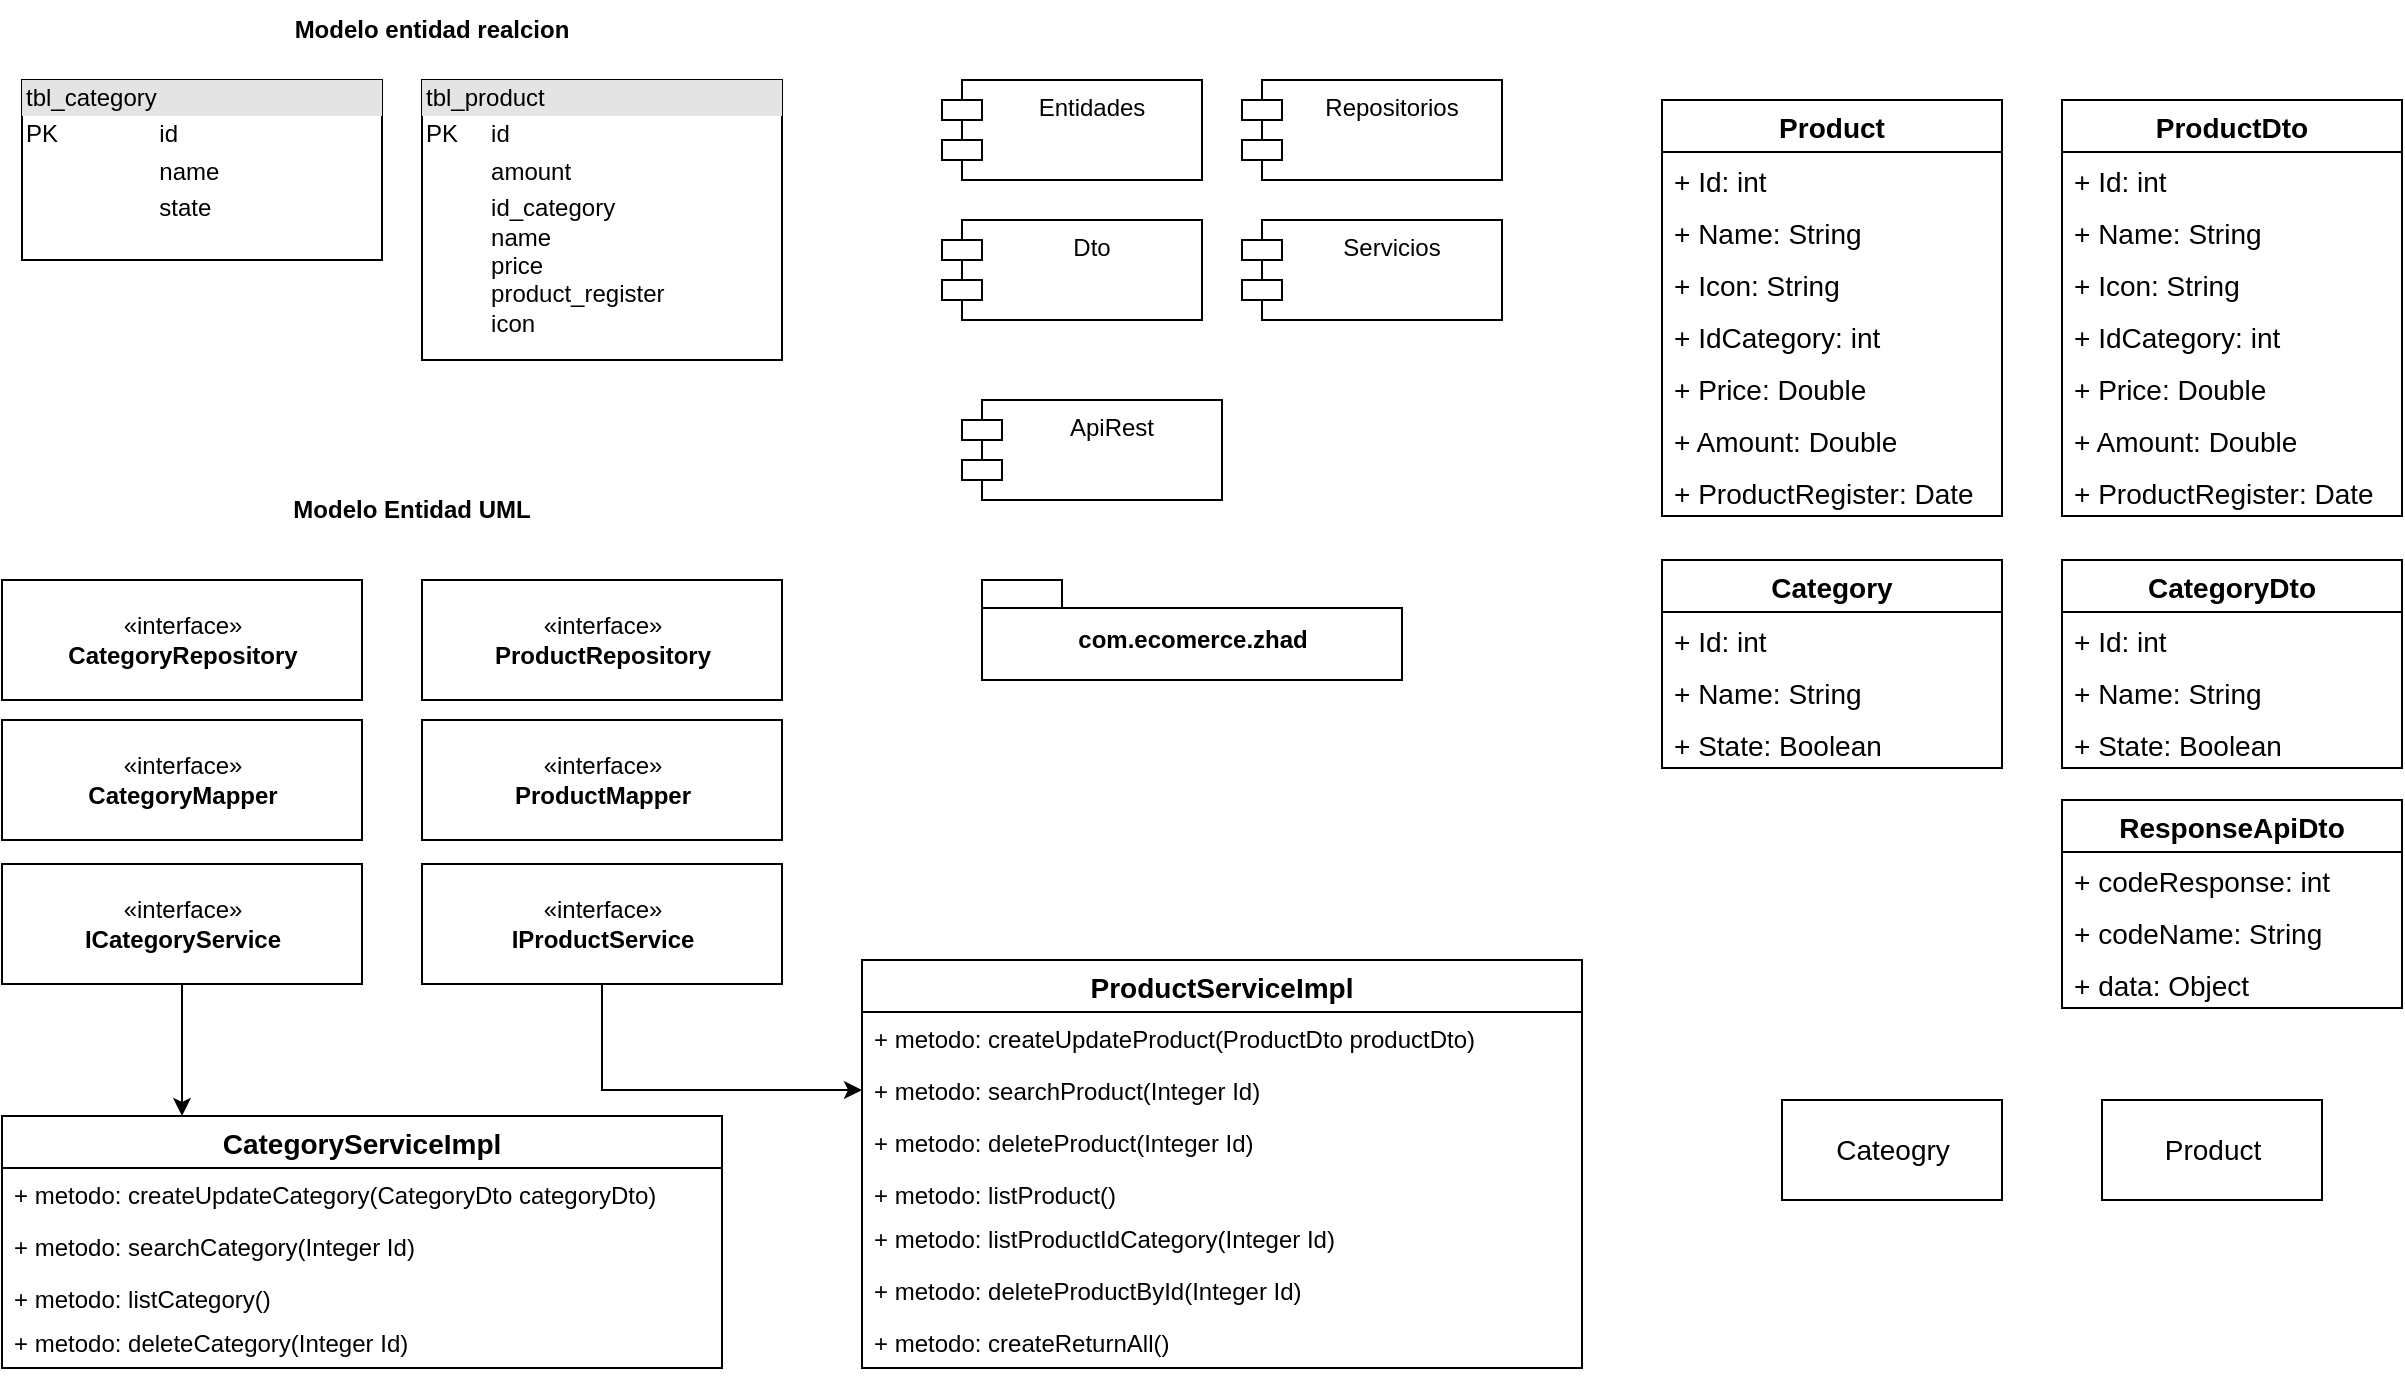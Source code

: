 <mxfile version="20.2.2" type="device"><diagram id="dsqNyZZQ6IdmrgXz857e" name="Página-1"><mxGraphModel dx="1388" dy="745" grid="1" gridSize="10" guides="1" tooltips="1" connect="1" arrows="1" fold="1" page="1" pageScale="1" pageWidth="827" pageHeight="1169" math="0" shadow="0"><root><mxCell id="0"/><mxCell id="1" parent="0"/><mxCell id="4WvPLqR88pRSUq5yxrvo-1" value="Modelo entidad realcion" style="text;html=1;strokeColor=none;fillColor=none;align=center;verticalAlign=middle;whiteSpace=wrap;rounded=0;fontStyle=1" vertex="1" parent="1"><mxGeometry x="170" y="10" width="150" height="30" as="geometry"/></mxCell><mxCell id="4WvPLqR88pRSUq5yxrvo-2" value="&lt;div style=&quot;box-sizing:border-box;width:100%;background:#e4e4e4;padding:2px;&quot;&gt;tbl_category&lt;/div&gt;&lt;table style=&quot;width:100%;font-size:1em;&quot; cellpadding=&quot;2&quot; cellspacing=&quot;0&quot;&gt;&lt;tbody&gt;&lt;tr&gt;&lt;td&gt;PK&lt;/td&gt;&lt;td&gt;id&lt;/td&gt;&lt;/tr&gt;&lt;tr&gt;&lt;td&gt;&lt;br&gt;&lt;/td&gt;&lt;td&gt;name&lt;/td&gt;&lt;/tr&gt;&lt;tr&gt;&lt;td&gt;&lt;/td&gt;&lt;td&gt;state&lt;/td&gt;&lt;/tr&gt;&lt;/tbody&gt;&lt;/table&gt;" style="verticalAlign=top;align=left;overflow=fill;html=1;" vertex="1" parent="1"><mxGeometry x="40" y="50" width="180" height="90" as="geometry"/></mxCell><mxCell id="4WvPLqR88pRSUq5yxrvo-3" value="&lt;div style=&quot;box-sizing:border-box;width:100%;background:#e4e4e4;padding:2px;&quot;&gt;tbl_product&lt;/div&gt;&lt;table style=&quot;width:100%;font-size:1em;&quot; cellpadding=&quot;2&quot; cellspacing=&quot;0&quot;&gt;&lt;tbody&gt;&lt;tr&gt;&lt;td&gt;PK&lt;/td&gt;&lt;td&gt;id&lt;/td&gt;&lt;/tr&gt;&lt;tr&gt;&lt;td&gt;&lt;br&gt;&lt;/td&gt;&lt;td&gt;amount&lt;/td&gt;&lt;/tr&gt;&lt;tr&gt;&lt;td&gt;&lt;/td&gt;&lt;td&gt;id_category&lt;br&gt;name&lt;br&gt;price&lt;br&gt;product_register&lt;br&gt;icon&lt;br&gt;&lt;/td&gt;&lt;/tr&gt;&lt;/tbody&gt;&lt;/table&gt;" style="verticalAlign=top;align=left;overflow=fill;html=1;" vertex="1" parent="1"><mxGeometry x="240" y="50" width="180" height="140" as="geometry"/></mxCell><mxCell id="4WvPLqR88pRSUq5yxrvo-4" value="Entidades&#10;" style="shape=module;align=left;spacingLeft=20;align=center;verticalAlign=top;" vertex="1" parent="1"><mxGeometry x="500" y="50" width="130" height="50" as="geometry"/></mxCell><mxCell id="4WvPLqR88pRSUq5yxrvo-5" value="Repositorios&#10;" style="shape=module;align=left;spacingLeft=20;align=center;verticalAlign=top;" vertex="1" parent="1"><mxGeometry x="650" y="50" width="130" height="50" as="geometry"/></mxCell><mxCell id="4WvPLqR88pRSUq5yxrvo-6" value="Dto" style="shape=module;align=left;spacingLeft=20;align=center;verticalAlign=top;" vertex="1" parent="1"><mxGeometry x="500" y="120" width="130" height="50" as="geometry"/></mxCell><mxCell id="4WvPLqR88pRSUq5yxrvo-7" value="ApiRest" style="shape=module;align=left;spacingLeft=20;align=center;verticalAlign=top;" vertex="1" parent="1"><mxGeometry x="510" y="210" width="130" height="50" as="geometry"/></mxCell><mxCell id="4WvPLqR88pRSUq5yxrvo-8" value="Servicios" style="shape=module;align=left;spacingLeft=20;align=center;verticalAlign=top;" vertex="1" parent="1"><mxGeometry x="650" y="120" width="130" height="50" as="geometry"/></mxCell><mxCell id="4WvPLqR88pRSUq5yxrvo-9" value="com.ecomerce.zhad" style="shape=folder;fontStyle=1;spacingTop=10;tabWidth=40;tabHeight=14;tabPosition=left;html=1;" vertex="1" parent="1"><mxGeometry x="520" y="300" width="210" height="50" as="geometry"/></mxCell><mxCell id="4WvPLqR88pRSUq5yxrvo-10" value="CategoryServiceImpl" style="swimlane;fontStyle=1;childLayout=stackLayout;horizontal=1;startSize=26;fillColor=none;horizontalStack=0;resizeParent=1;resizeParentMax=0;resizeLast=0;collapsible=1;marginBottom=0;fontSize=14;" vertex="1" parent="1"><mxGeometry x="30" y="568" width="360" height="126" as="geometry"/></mxCell><mxCell id="4WvPLqR88pRSUq5yxrvo-11" value="+ metodo: createUpdateCategory(CategoryDto categoryDto)" style="text;strokeColor=none;fillColor=none;align=left;verticalAlign=top;spacingLeft=4;spacingRight=4;overflow=hidden;rotatable=0;points=[[0,0.5],[1,0.5]];portConstraint=eastwest;" vertex="1" parent="4WvPLqR88pRSUq5yxrvo-10"><mxGeometry y="26" width="360" height="26" as="geometry"/></mxCell><mxCell id="4WvPLqR88pRSUq5yxrvo-12" value="+ metodo: searchCategory(Integer Id)" style="text;strokeColor=none;fillColor=none;align=left;verticalAlign=top;spacingLeft=4;spacingRight=4;overflow=hidden;rotatable=0;points=[[0,0.5],[1,0.5]];portConstraint=eastwest;" vertex="1" parent="4WvPLqR88pRSUq5yxrvo-10"><mxGeometry y="52" width="360" height="26" as="geometry"/></mxCell><mxCell id="4WvPLqR88pRSUq5yxrvo-14" value="+ metodo: listCategory()" style="text;strokeColor=none;fillColor=none;align=left;verticalAlign=top;spacingLeft=4;spacingRight=4;overflow=hidden;rotatable=0;points=[[0,0.5],[1,0.5]];portConstraint=eastwest;" vertex="1" parent="4WvPLqR88pRSUq5yxrvo-10"><mxGeometry y="78" width="360" height="22" as="geometry"/></mxCell><mxCell id="4WvPLqR88pRSUq5yxrvo-13" value="+ metodo: deleteCategory(Integer Id)" style="text;strokeColor=none;fillColor=none;align=left;verticalAlign=top;spacingLeft=4;spacingRight=4;overflow=hidden;rotatable=0;points=[[0,0.5],[1,0.5]];portConstraint=eastwest;" vertex="1" parent="4WvPLqR88pRSUq5yxrvo-10"><mxGeometry y="100" width="360" height="26" as="geometry"/></mxCell><mxCell id="4WvPLqR88pRSUq5yxrvo-33" value="" style="edgeStyle=orthogonalEdgeStyle;rounded=0;orthogonalLoop=1;jettySize=auto;html=1;fontSize=14;entryX=0.25;entryY=0;entryDx=0;entryDy=0;" edge="1" parent="1" source="4WvPLqR88pRSUq5yxrvo-15" target="4WvPLqR88pRSUq5yxrvo-10"><mxGeometry relative="1" as="geometry"/></mxCell><mxCell id="4WvPLqR88pRSUq5yxrvo-15" value="«interface»&lt;br&gt;&lt;b&gt;ICategoryService&lt;/b&gt;" style="html=1;" vertex="1" parent="1"><mxGeometry x="30" y="442" width="180" height="60" as="geometry"/></mxCell><mxCell id="4WvPLqR88pRSUq5yxrvo-37" style="edgeStyle=orthogonalEdgeStyle;rounded=0;orthogonalLoop=1;jettySize=auto;html=1;fontSize=14;" edge="1" parent="1" source="4WvPLqR88pRSUq5yxrvo-16" target="4WvPLqR88pRSUq5yxrvo-23"><mxGeometry relative="1" as="geometry"/></mxCell><mxCell id="4WvPLqR88pRSUq5yxrvo-16" value="«interface»&lt;br&gt;&lt;b&gt;IProductService&lt;/b&gt;" style="html=1;" vertex="1" parent="1"><mxGeometry x="240" y="442" width="180" height="60" as="geometry"/></mxCell><mxCell id="4WvPLqR88pRSUq5yxrvo-17" value="«interface»&lt;br&gt;&lt;b&gt;CategoryRepository&lt;/b&gt;" style="html=1;" vertex="1" parent="1"><mxGeometry x="30" y="300" width="180" height="60" as="geometry"/></mxCell><mxCell id="4WvPLqR88pRSUq5yxrvo-18" value="«interface»&lt;br&gt;&lt;b&gt;ProductRepository&lt;/b&gt;" style="html=1;" vertex="1" parent="1"><mxGeometry x="240" y="300" width="180" height="60" as="geometry"/></mxCell><mxCell id="4WvPLqR88pRSUq5yxrvo-19" value="«interface»&lt;br&gt;&lt;b&gt;CategoryMapper&lt;/b&gt;" style="html=1;" vertex="1" parent="1"><mxGeometry x="30" y="370" width="180" height="60" as="geometry"/></mxCell><mxCell id="4WvPLqR88pRSUq5yxrvo-20" value="«interface»&lt;br&gt;&lt;b&gt;ProductMapper&lt;/b&gt;" style="html=1;" vertex="1" parent="1"><mxGeometry x="240" y="370" width="180" height="60" as="geometry"/></mxCell><mxCell id="4WvPLqR88pRSUq5yxrvo-21" value="ProductServiceImpl" style="swimlane;fontStyle=1;childLayout=stackLayout;horizontal=1;startSize=26;fillColor=none;horizontalStack=0;resizeParent=1;resizeParentMax=0;resizeLast=0;collapsible=1;marginBottom=0;fontSize=14;" vertex="1" parent="1"><mxGeometry x="460" y="490" width="360" height="204" as="geometry"/></mxCell><mxCell id="4WvPLqR88pRSUq5yxrvo-22" value="+ metodo: createUpdateProduct(ProductDto productDto)" style="text;strokeColor=none;fillColor=none;align=left;verticalAlign=top;spacingLeft=4;spacingRight=4;overflow=hidden;rotatable=0;points=[[0,0.5],[1,0.5]];portConstraint=eastwest;" vertex="1" parent="4WvPLqR88pRSUq5yxrvo-21"><mxGeometry y="26" width="360" height="26" as="geometry"/></mxCell><mxCell id="4WvPLqR88pRSUq5yxrvo-23" value="+ metodo: searchProduct(Integer Id)" style="text;strokeColor=none;fillColor=none;align=left;verticalAlign=top;spacingLeft=4;spacingRight=4;overflow=hidden;rotatable=0;points=[[0,0.5],[1,0.5]];portConstraint=eastwest;" vertex="1" parent="4WvPLqR88pRSUq5yxrvo-21"><mxGeometry y="52" width="360" height="26" as="geometry"/></mxCell><mxCell id="4WvPLqR88pRSUq5yxrvo-25" value="+ metodo: deleteProduct(Integer Id)" style="text;strokeColor=none;fillColor=none;align=left;verticalAlign=top;spacingLeft=4;spacingRight=4;overflow=hidden;rotatable=0;points=[[0,0.5],[1,0.5]];portConstraint=eastwest;" vertex="1" parent="4WvPLqR88pRSUq5yxrvo-21"><mxGeometry y="78" width="360" height="26" as="geometry"/></mxCell><mxCell id="4WvPLqR88pRSUq5yxrvo-24" value="+ metodo: listProduct()" style="text;strokeColor=none;fillColor=none;align=left;verticalAlign=top;spacingLeft=4;spacingRight=4;overflow=hidden;rotatable=0;points=[[0,0.5],[1,0.5]];portConstraint=eastwest;" vertex="1" parent="4WvPLqR88pRSUq5yxrvo-21"><mxGeometry y="104" width="360" height="22" as="geometry"/></mxCell><mxCell id="4WvPLqR88pRSUq5yxrvo-26" value="+ metodo: listProductIdCategory(Integer Id)" style="text;strokeColor=none;fillColor=none;align=left;verticalAlign=top;spacingLeft=4;spacingRight=4;overflow=hidden;rotatable=0;points=[[0,0.5],[1,0.5]];portConstraint=eastwest;" vertex="1" parent="4WvPLqR88pRSUq5yxrvo-21"><mxGeometry y="126" width="360" height="26" as="geometry"/></mxCell><mxCell id="4WvPLqR88pRSUq5yxrvo-27" value="+ metodo: deleteProductById(Integer Id)" style="text;strokeColor=none;fillColor=none;align=left;verticalAlign=top;spacingLeft=4;spacingRight=4;overflow=hidden;rotatable=0;points=[[0,0.5],[1,0.5]];portConstraint=eastwest;" vertex="1" parent="4WvPLqR88pRSUq5yxrvo-21"><mxGeometry y="152" width="360" height="26" as="geometry"/></mxCell><mxCell id="4WvPLqR88pRSUq5yxrvo-28" value="+ metodo: createReturnAll()" style="text;strokeColor=none;fillColor=none;align=left;verticalAlign=top;spacingLeft=4;spacingRight=4;overflow=hidden;rotatable=0;points=[[0,0.5],[1,0.5]];portConstraint=eastwest;" vertex="1" parent="4WvPLqR88pRSUq5yxrvo-21"><mxGeometry y="178" width="360" height="26" as="geometry"/></mxCell><mxCell id="4WvPLqR88pRSUq5yxrvo-29" value="Modelo Entidad UML" style="text;html=1;strokeColor=none;fillColor=none;align=center;verticalAlign=middle;whiteSpace=wrap;rounded=0;fontStyle=1" vertex="1" parent="1"><mxGeometry x="160" y="250" width="150" height="30" as="geometry"/></mxCell><mxCell id="4WvPLqR88pRSUq5yxrvo-35" value="Cateogry" style="html=1;fontSize=14;" vertex="1" parent="1"><mxGeometry x="920" y="560" width="110" height="50" as="geometry"/></mxCell><mxCell id="4WvPLqR88pRSUq5yxrvo-36" value="Product" style="html=1;fontSize=14;" vertex="1" parent="1"><mxGeometry x="1080" y="560" width="110" height="50" as="geometry"/></mxCell><mxCell id="4WvPLqR88pRSUq5yxrvo-38" value="Product" style="swimlane;fontStyle=1;childLayout=stackLayout;horizontal=1;startSize=26;fillColor=none;horizontalStack=0;resizeParent=1;resizeParentMax=0;resizeLast=0;collapsible=1;marginBottom=0;fontSize=14;" vertex="1" parent="1"><mxGeometry x="860" y="60" width="170" height="208" as="geometry"/></mxCell><mxCell id="4WvPLqR88pRSUq5yxrvo-39" value="+ Id: int" style="text;strokeColor=none;fillColor=none;align=left;verticalAlign=top;spacingLeft=4;spacingRight=4;overflow=hidden;rotatable=0;points=[[0,0.5],[1,0.5]];portConstraint=eastwest;fontSize=14;" vertex="1" parent="4WvPLqR88pRSUq5yxrvo-38"><mxGeometry y="26" width="170" height="26" as="geometry"/></mxCell><mxCell id="4WvPLqR88pRSUq5yxrvo-40" value="+ Name: String" style="text;strokeColor=none;fillColor=none;align=left;verticalAlign=top;spacingLeft=4;spacingRight=4;overflow=hidden;rotatable=0;points=[[0,0.5],[1,0.5]];portConstraint=eastwest;fontSize=14;" vertex="1" parent="4WvPLqR88pRSUq5yxrvo-38"><mxGeometry y="52" width="170" height="26" as="geometry"/></mxCell><mxCell id="4WvPLqR88pRSUq5yxrvo-42" value="+ Icon: String" style="text;strokeColor=none;fillColor=none;align=left;verticalAlign=top;spacingLeft=4;spacingRight=4;overflow=hidden;rotatable=0;points=[[0,0.5],[1,0.5]];portConstraint=eastwest;fontSize=14;" vertex="1" parent="4WvPLqR88pRSUq5yxrvo-38"><mxGeometry y="78" width="170" height="26" as="geometry"/></mxCell><mxCell id="4WvPLqR88pRSUq5yxrvo-43" value="+ IdCategory: int" style="text;strokeColor=none;fillColor=none;align=left;verticalAlign=top;spacingLeft=4;spacingRight=4;overflow=hidden;rotatable=0;points=[[0,0.5],[1,0.5]];portConstraint=eastwest;fontSize=14;" vertex="1" parent="4WvPLqR88pRSUq5yxrvo-38"><mxGeometry y="104" width="170" height="26" as="geometry"/></mxCell><mxCell id="4WvPLqR88pRSUq5yxrvo-44" value="+ Price: Double" style="text;strokeColor=none;fillColor=none;align=left;verticalAlign=top;spacingLeft=4;spacingRight=4;overflow=hidden;rotatable=0;points=[[0,0.5],[1,0.5]];portConstraint=eastwest;fontSize=14;" vertex="1" parent="4WvPLqR88pRSUq5yxrvo-38"><mxGeometry y="130" width="170" height="26" as="geometry"/></mxCell><mxCell id="4WvPLqR88pRSUq5yxrvo-45" value="+ Amount: Double" style="text;strokeColor=none;fillColor=none;align=left;verticalAlign=top;spacingLeft=4;spacingRight=4;overflow=hidden;rotatable=0;points=[[0,0.5],[1,0.5]];portConstraint=eastwest;fontSize=14;" vertex="1" parent="4WvPLqR88pRSUq5yxrvo-38"><mxGeometry y="156" width="170" height="26" as="geometry"/></mxCell><mxCell id="4WvPLqR88pRSUq5yxrvo-41" value="+ ProductRegister: Date" style="text;strokeColor=none;fillColor=none;align=left;verticalAlign=top;spacingLeft=4;spacingRight=4;overflow=hidden;rotatable=0;points=[[0,0.5],[1,0.5]];portConstraint=eastwest;fontSize=14;" vertex="1" parent="4WvPLqR88pRSUq5yxrvo-38"><mxGeometry y="182" width="170" height="26" as="geometry"/></mxCell><mxCell id="4WvPLqR88pRSUq5yxrvo-46" value="ProductDto" style="swimlane;fontStyle=1;childLayout=stackLayout;horizontal=1;startSize=26;fillColor=none;horizontalStack=0;resizeParent=1;resizeParentMax=0;resizeLast=0;collapsible=1;marginBottom=0;fontSize=14;" vertex="1" parent="1"><mxGeometry x="1060" y="60" width="170" height="208" as="geometry"/></mxCell><mxCell id="4WvPLqR88pRSUq5yxrvo-47" value="+ Id: int" style="text;strokeColor=none;fillColor=none;align=left;verticalAlign=top;spacingLeft=4;spacingRight=4;overflow=hidden;rotatable=0;points=[[0,0.5],[1,0.5]];portConstraint=eastwest;fontSize=14;" vertex="1" parent="4WvPLqR88pRSUq5yxrvo-46"><mxGeometry y="26" width="170" height="26" as="geometry"/></mxCell><mxCell id="4WvPLqR88pRSUq5yxrvo-48" value="+ Name: String" style="text;strokeColor=none;fillColor=none;align=left;verticalAlign=top;spacingLeft=4;spacingRight=4;overflow=hidden;rotatable=0;points=[[0,0.5],[1,0.5]];portConstraint=eastwest;fontSize=14;" vertex="1" parent="4WvPLqR88pRSUq5yxrvo-46"><mxGeometry y="52" width="170" height="26" as="geometry"/></mxCell><mxCell id="4WvPLqR88pRSUq5yxrvo-49" value="+ Icon: String" style="text;strokeColor=none;fillColor=none;align=left;verticalAlign=top;spacingLeft=4;spacingRight=4;overflow=hidden;rotatable=0;points=[[0,0.5],[1,0.5]];portConstraint=eastwest;fontSize=14;" vertex="1" parent="4WvPLqR88pRSUq5yxrvo-46"><mxGeometry y="78" width="170" height="26" as="geometry"/></mxCell><mxCell id="4WvPLqR88pRSUq5yxrvo-50" value="+ IdCategory: int" style="text;strokeColor=none;fillColor=none;align=left;verticalAlign=top;spacingLeft=4;spacingRight=4;overflow=hidden;rotatable=0;points=[[0,0.5],[1,0.5]];portConstraint=eastwest;fontSize=14;" vertex="1" parent="4WvPLqR88pRSUq5yxrvo-46"><mxGeometry y="104" width="170" height="26" as="geometry"/></mxCell><mxCell id="4WvPLqR88pRSUq5yxrvo-51" value="+ Price: Double" style="text;strokeColor=none;fillColor=none;align=left;verticalAlign=top;spacingLeft=4;spacingRight=4;overflow=hidden;rotatable=0;points=[[0,0.5],[1,0.5]];portConstraint=eastwest;fontSize=14;" vertex="1" parent="4WvPLqR88pRSUq5yxrvo-46"><mxGeometry y="130" width="170" height="26" as="geometry"/></mxCell><mxCell id="4WvPLqR88pRSUq5yxrvo-52" value="+ Amount: Double" style="text;strokeColor=none;fillColor=none;align=left;verticalAlign=top;spacingLeft=4;spacingRight=4;overflow=hidden;rotatable=0;points=[[0,0.5],[1,0.5]];portConstraint=eastwest;fontSize=14;" vertex="1" parent="4WvPLqR88pRSUq5yxrvo-46"><mxGeometry y="156" width="170" height="26" as="geometry"/></mxCell><mxCell id="4WvPLqR88pRSUq5yxrvo-53" value="+ ProductRegister: Date" style="text;strokeColor=none;fillColor=none;align=left;verticalAlign=top;spacingLeft=4;spacingRight=4;overflow=hidden;rotatable=0;points=[[0,0.5],[1,0.5]];portConstraint=eastwest;fontSize=14;" vertex="1" parent="4WvPLqR88pRSUq5yxrvo-46"><mxGeometry y="182" width="170" height="26" as="geometry"/></mxCell><mxCell id="4WvPLqR88pRSUq5yxrvo-54" value="Category" style="swimlane;fontStyle=1;childLayout=stackLayout;horizontal=1;startSize=26;fillColor=none;horizontalStack=0;resizeParent=1;resizeParentMax=0;resizeLast=0;collapsible=1;marginBottom=0;fontSize=14;" vertex="1" parent="1"><mxGeometry x="860" y="290" width="170" height="104" as="geometry"/></mxCell><mxCell id="4WvPLqR88pRSUq5yxrvo-55" value="+ Id: int" style="text;strokeColor=none;fillColor=none;align=left;verticalAlign=top;spacingLeft=4;spacingRight=4;overflow=hidden;rotatable=0;points=[[0,0.5],[1,0.5]];portConstraint=eastwest;fontSize=14;" vertex="1" parent="4WvPLqR88pRSUq5yxrvo-54"><mxGeometry y="26" width="170" height="26" as="geometry"/></mxCell><mxCell id="4WvPLqR88pRSUq5yxrvo-56" value="+ Name: String" style="text;strokeColor=none;fillColor=none;align=left;verticalAlign=top;spacingLeft=4;spacingRight=4;overflow=hidden;rotatable=0;points=[[0,0.5],[1,0.5]];portConstraint=eastwest;fontSize=14;" vertex="1" parent="4WvPLqR88pRSUq5yxrvo-54"><mxGeometry y="52" width="170" height="26" as="geometry"/></mxCell><mxCell id="4WvPLqR88pRSUq5yxrvo-57" value="+ State: Boolean" style="text;strokeColor=none;fillColor=none;align=left;verticalAlign=top;spacingLeft=4;spacingRight=4;overflow=hidden;rotatable=0;points=[[0,0.5],[1,0.5]];portConstraint=eastwest;fontSize=14;" vertex="1" parent="4WvPLqR88pRSUq5yxrvo-54"><mxGeometry y="78" width="170" height="26" as="geometry"/></mxCell><mxCell id="4WvPLqR88pRSUq5yxrvo-62" value="CategoryDto" style="swimlane;fontStyle=1;childLayout=stackLayout;horizontal=1;startSize=26;fillColor=none;horizontalStack=0;resizeParent=1;resizeParentMax=0;resizeLast=0;collapsible=1;marginBottom=0;fontSize=14;" vertex="1" parent="1"><mxGeometry x="1060" y="290" width="170" height="104" as="geometry"/></mxCell><mxCell id="4WvPLqR88pRSUq5yxrvo-63" value="+ Id: int" style="text;strokeColor=none;fillColor=none;align=left;verticalAlign=top;spacingLeft=4;spacingRight=4;overflow=hidden;rotatable=0;points=[[0,0.5],[1,0.5]];portConstraint=eastwest;fontSize=14;" vertex="1" parent="4WvPLqR88pRSUq5yxrvo-62"><mxGeometry y="26" width="170" height="26" as="geometry"/></mxCell><mxCell id="4WvPLqR88pRSUq5yxrvo-64" value="+ Name: String" style="text;strokeColor=none;fillColor=none;align=left;verticalAlign=top;spacingLeft=4;spacingRight=4;overflow=hidden;rotatable=0;points=[[0,0.5],[1,0.5]];portConstraint=eastwest;fontSize=14;" vertex="1" parent="4WvPLqR88pRSUq5yxrvo-62"><mxGeometry y="52" width="170" height="26" as="geometry"/></mxCell><mxCell id="4WvPLqR88pRSUq5yxrvo-65" value="+ State: Boolean" style="text;strokeColor=none;fillColor=none;align=left;verticalAlign=top;spacingLeft=4;spacingRight=4;overflow=hidden;rotatable=0;points=[[0,0.5],[1,0.5]];portConstraint=eastwest;fontSize=14;" vertex="1" parent="4WvPLqR88pRSUq5yxrvo-62"><mxGeometry y="78" width="170" height="26" as="geometry"/></mxCell><mxCell id="4WvPLqR88pRSUq5yxrvo-66" value="ResponseApiDto" style="swimlane;fontStyle=1;childLayout=stackLayout;horizontal=1;startSize=26;fillColor=none;horizontalStack=0;resizeParent=1;resizeParentMax=0;resizeLast=0;collapsible=1;marginBottom=0;fontSize=14;" vertex="1" parent="1"><mxGeometry x="1060" y="410" width="170" height="104" as="geometry"/></mxCell><mxCell id="4WvPLqR88pRSUq5yxrvo-67" value="+ codeResponse: int" style="text;strokeColor=none;fillColor=none;align=left;verticalAlign=top;spacingLeft=4;spacingRight=4;overflow=hidden;rotatable=0;points=[[0,0.5],[1,0.5]];portConstraint=eastwest;fontSize=14;" vertex="1" parent="4WvPLqR88pRSUq5yxrvo-66"><mxGeometry y="26" width="170" height="26" as="geometry"/></mxCell><mxCell id="4WvPLqR88pRSUq5yxrvo-68" value="+ codeName: String" style="text;strokeColor=none;fillColor=none;align=left;verticalAlign=top;spacingLeft=4;spacingRight=4;overflow=hidden;rotatable=0;points=[[0,0.5],[1,0.5]];portConstraint=eastwest;fontSize=14;" vertex="1" parent="4WvPLqR88pRSUq5yxrvo-66"><mxGeometry y="52" width="170" height="26" as="geometry"/></mxCell><mxCell id="4WvPLqR88pRSUq5yxrvo-69" value="+ data: Object" style="text;strokeColor=none;fillColor=none;align=left;verticalAlign=top;spacingLeft=4;spacingRight=4;overflow=hidden;rotatable=0;points=[[0,0.5],[1,0.5]];portConstraint=eastwest;fontSize=14;" vertex="1" parent="4WvPLqR88pRSUq5yxrvo-66"><mxGeometry y="78" width="170" height="26" as="geometry"/></mxCell></root></mxGraphModel></diagram></mxfile>